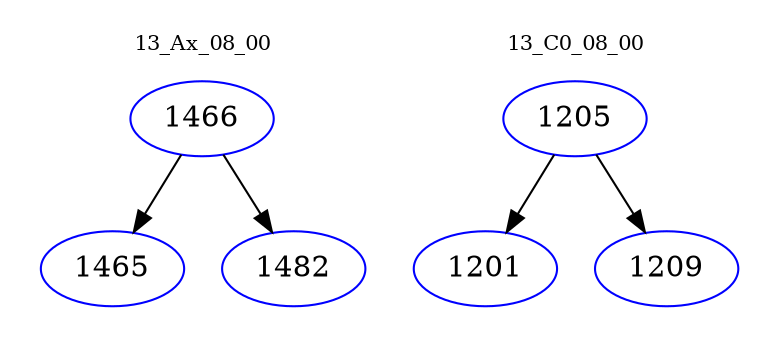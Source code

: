 digraph{
subgraph cluster_0 {
color = white
label = "13_Ax_08_00";
fontsize=10;
T0_1466 [label="1466", color="blue"]
T0_1466 -> T0_1465 [color="black"]
T0_1465 [label="1465", color="blue"]
T0_1466 -> T0_1482 [color="black"]
T0_1482 [label="1482", color="blue"]
}
subgraph cluster_1 {
color = white
label = "13_C0_08_00";
fontsize=10;
T1_1205 [label="1205", color="blue"]
T1_1205 -> T1_1201 [color="black"]
T1_1201 [label="1201", color="blue"]
T1_1205 -> T1_1209 [color="black"]
T1_1209 [label="1209", color="blue"]
}
}
